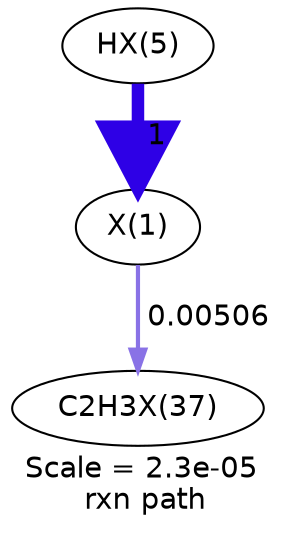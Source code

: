 digraph reaction_paths {
center=1;
s41 -> s40[fontname="Helvetica", style="setlinewidth(6)", arrowsize=3, color="0.7, 1.5, 0.9"
, label=" 1"];
s40 -> s42[fontname="Helvetica", style="setlinewidth(2.01)", arrowsize=1, color="0.7, 0.505, 0.9"
, label=" 0.00506"];
s40 [ fontname="Helvetica", label="X(1)"];
s41 [ fontname="Helvetica", label="HX(5)"];
s42 [ fontname="Helvetica", label="C2H3X(37)"];
 label = "Scale = 2.3e-05\l rxn path";
 fontname = "Helvetica";
}

